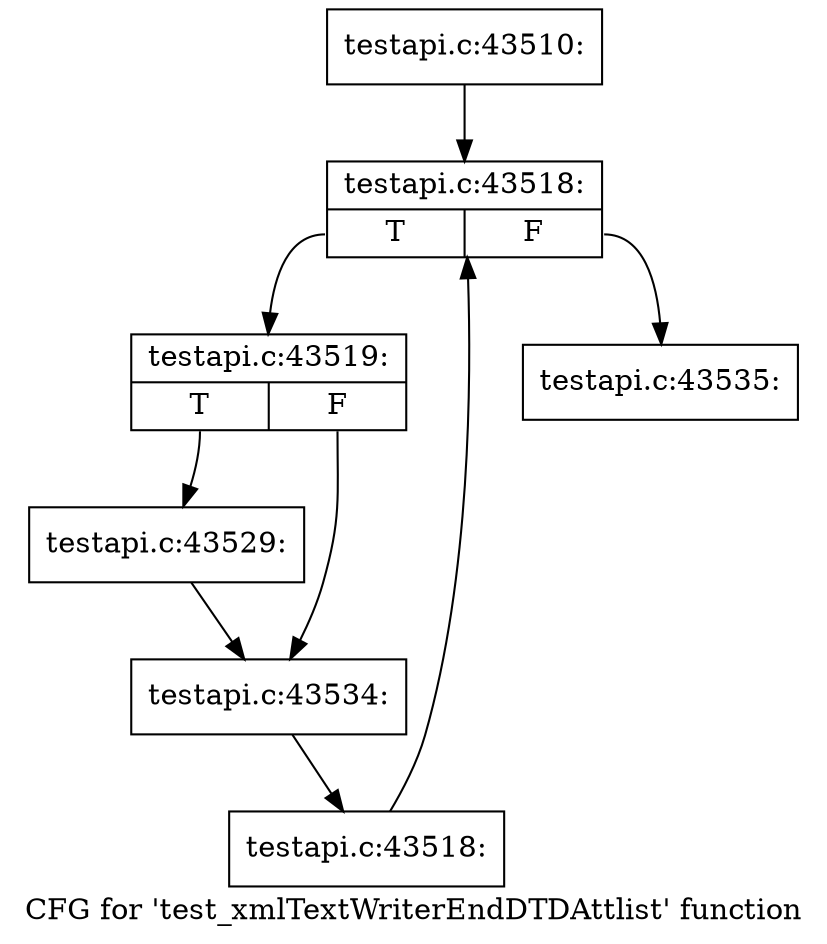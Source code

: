 digraph "CFG for 'test_xmlTextWriterEndDTDAttlist' function" {
	label="CFG for 'test_xmlTextWriterEndDTDAttlist' function";

	Node0x58152f0 [shape=record,label="{testapi.c:43510:}"];
	Node0x58152f0 -> Node0x5821d50;
	Node0x5821d50 [shape=record,label="{testapi.c:43518:|{<s0>T|<s1>F}}"];
	Node0x5821d50:s0 -> Node0x5822030;
	Node0x5821d50:s1 -> Node0x5821bb0;
	Node0x5822030 [shape=record,label="{testapi.c:43519:|{<s0>T|<s1>F}}"];
	Node0x5822030:s0 -> Node0x5822e90;
	Node0x5822030:s1 -> Node0x58231c0;
	Node0x5822e90 [shape=record,label="{testapi.c:43529:}"];
	Node0x5822e90 -> Node0x58231c0;
	Node0x58231c0 [shape=record,label="{testapi.c:43534:}"];
	Node0x58231c0 -> Node0x5821fa0;
	Node0x5821fa0 [shape=record,label="{testapi.c:43518:}"];
	Node0x5821fa0 -> Node0x5821d50;
	Node0x5821bb0 [shape=record,label="{testapi.c:43535:}"];
}
